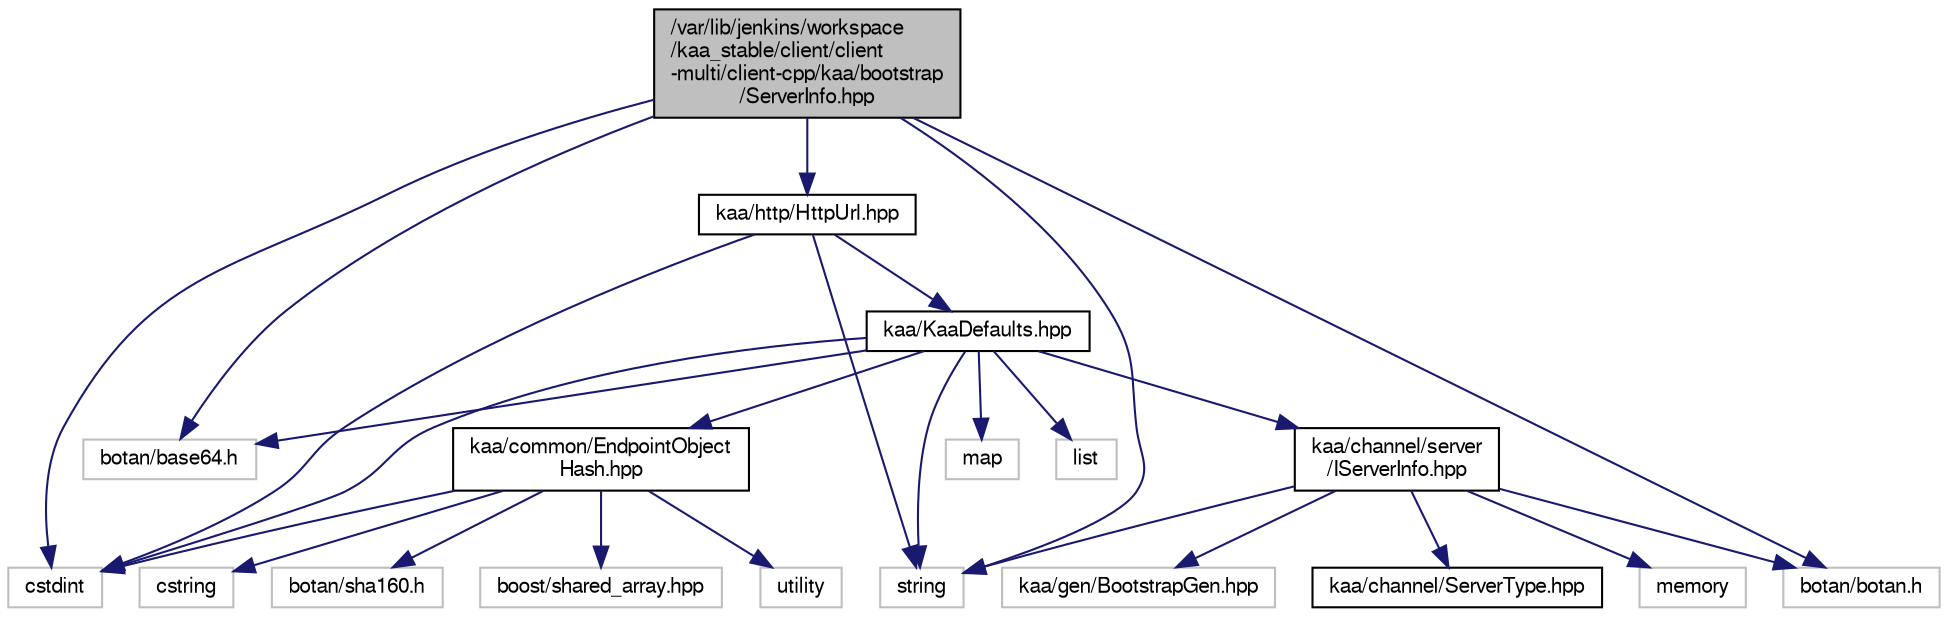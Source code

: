digraph "/var/lib/jenkins/workspace/kaa_stable/client/client-multi/client-cpp/kaa/bootstrap/ServerInfo.hpp"
{
  bgcolor="transparent";
  edge [fontname="FreeSans",fontsize="10",labelfontname="FreeSans",labelfontsize="10"];
  node [fontname="FreeSans",fontsize="10",shape=record];
  Node1 [label="/var/lib/jenkins/workspace\l/kaa_stable/client/client\l-multi/client-cpp/kaa/bootstrap\l/ServerInfo.hpp",height=0.2,width=0.4,color="black", fillcolor="grey75", style="filled" fontcolor="black"];
  Node1 -> Node2 [color="midnightblue",fontsize="10",style="solid",fontname="FreeSans"];
  Node2 [label="string",height=0.2,width=0.4,color="grey75"];
  Node1 -> Node3 [color="midnightblue",fontsize="10",style="solid",fontname="FreeSans"];
  Node3 [label="cstdint",height=0.2,width=0.4,color="grey75"];
  Node1 -> Node4 [color="midnightblue",fontsize="10",style="solid",fontname="FreeSans"];
  Node4 [label="botan/botan.h",height=0.2,width=0.4,color="grey75"];
  Node1 -> Node5 [color="midnightblue",fontsize="10",style="solid",fontname="FreeSans"];
  Node5 [label="botan/base64.h",height=0.2,width=0.4,color="grey75"];
  Node1 -> Node6 [color="midnightblue",fontsize="10",style="solid",fontname="FreeSans"];
  Node6 [label="kaa/http/HttpUrl.hpp",height=0.2,width=0.4,color="black",URL="$HttpUrl_8hpp.html"];
  Node6 -> Node7 [color="midnightblue",fontsize="10",style="solid",fontname="FreeSans"];
  Node7 [label="kaa/KaaDefaults.hpp",height=0.2,width=0.4,color="black",URL="$KaaDefaults_8hpp.html"];
  Node7 -> Node8 [color="midnightblue",fontsize="10",style="solid",fontname="FreeSans"];
  Node8 [label="map",height=0.2,width=0.4,color="grey75"];
  Node7 -> Node9 [color="midnightblue",fontsize="10",style="solid",fontname="FreeSans"];
  Node9 [label="list",height=0.2,width=0.4,color="grey75"];
  Node7 -> Node2 [color="midnightblue",fontsize="10",style="solid",fontname="FreeSans"];
  Node7 -> Node5 [color="midnightblue",fontsize="10",style="solid",fontname="FreeSans"];
  Node7 -> Node3 [color="midnightblue",fontsize="10",style="solid",fontname="FreeSans"];
  Node7 -> Node10 [color="midnightblue",fontsize="10",style="solid",fontname="FreeSans"];
  Node10 [label="kaa/channel/server\l/IServerInfo.hpp",height=0.2,width=0.4,color="black",URL="$IServerInfo_8hpp.html"];
  Node10 -> Node2 [color="midnightblue",fontsize="10",style="solid",fontname="FreeSans"];
  Node10 -> Node11 [color="midnightblue",fontsize="10",style="solid",fontname="FreeSans"];
  Node11 [label="memory",height=0.2,width=0.4,color="grey75"];
  Node10 -> Node4 [color="midnightblue",fontsize="10",style="solid",fontname="FreeSans"];
  Node10 -> Node12 [color="midnightblue",fontsize="10",style="solid",fontname="FreeSans"];
  Node12 [label="kaa/gen/BootstrapGen.hpp",height=0.2,width=0.4,color="grey75"];
  Node10 -> Node13 [color="midnightblue",fontsize="10",style="solid",fontname="FreeSans"];
  Node13 [label="kaa/channel/ServerType.hpp",height=0.2,width=0.4,color="black",URL="$ServerType_8hpp.html"];
  Node7 -> Node14 [color="midnightblue",fontsize="10",style="solid",fontname="FreeSans"];
  Node14 [label="kaa/common/EndpointObject\lHash.hpp",height=0.2,width=0.4,color="black",URL="$EndpointObjectHash_8hpp.html"];
  Node14 -> Node15 [color="midnightblue",fontsize="10",style="solid",fontname="FreeSans"];
  Node15 [label="utility",height=0.2,width=0.4,color="grey75"];
  Node14 -> Node16 [color="midnightblue",fontsize="10",style="solid",fontname="FreeSans"];
  Node16 [label="cstring",height=0.2,width=0.4,color="grey75"];
  Node14 -> Node17 [color="midnightblue",fontsize="10",style="solid",fontname="FreeSans"];
  Node17 [label="botan/sha160.h",height=0.2,width=0.4,color="grey75"];
  Node14 -> Node3 [color="midnightblue",fontsize="10",style="solid",fontname="FreeSans"];
  Node14 -> Node18 [color="midnightblue",fontsize="10",style="solid",fontname="FreeSans"];
  Node18 [label="boost/shared_array.hpp",height=0.2,width=0.4,color="grey75"];
  Node6 -> Node2 [color="midnightblue",fontsize="10",style="solid",fontname="FreeSans"];
  Node6 -> Node3 [color="midnightblue",fontsize="10",style="solid",fontname="FreeSans"];
}

